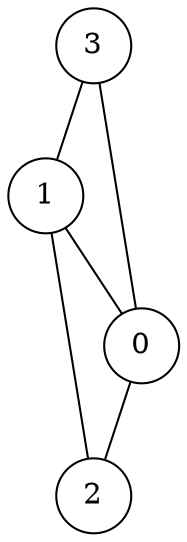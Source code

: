 graph g {
	size = "11, 11";
	node [shape = "circle"];
	3;
	2;
	1;
	0;
	3  -- 1;
	3  -- 0;
	1  -- 0;
	1  -- 2;
	0  -- 2;
}
